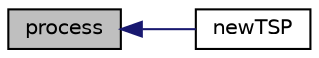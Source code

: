 digraph "process"
{
  edge [fontname="Helvetica",fontsize="10",labelfontname="Helvetica",labelfontsize="10"];
  node [fontname="Helvetica",fontsize="10",shape=record];
  rankdir="LR";
  Node90 [label="process",height=0.2,width=0.4,color="black", fillcolor="grey75", style="filled", fontcolor="black"];
  Node90 -> Node91 [dir="back",color="midnightblue",fontsize="10",style="solid",fontname="Helvetica"];
  Node91 [label="newTSP",height=0.2,width=0.4,color="black", fillcolor="white", style="filled",URL="$newTSP_8c.html#a828abbb0dd60d155e407b9c264994cf1"];
}
